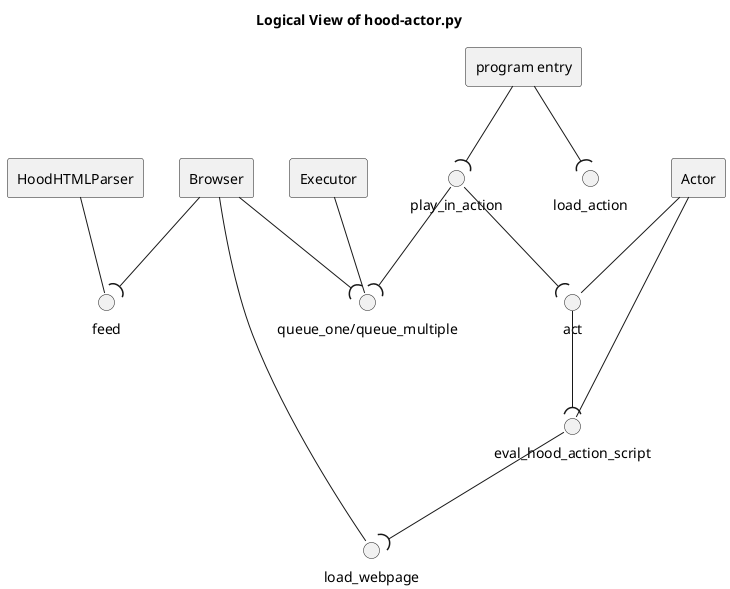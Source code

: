 @startuml

skinparam monochrome true
skinparam shadowing false
skinparam defaultFontName Arial
skinparam componentStyle rectangle

title Logical View of hood-actor.py

[HoodHTMLParser] as HoodHTMLParser
interface "feed" as HoodHTMLParser_feed
HoodHTMLParser -- HoodHTMLParser_feed
[Browser] as Browser
interface "load_webpage" as Browser_load_webpage
Browser -- Browser_load_webpage
[Executor] as Executor
interface "queue_one/queue_multiple" as Executor_queue
Executor -- Executor_queue
[Actor] as Actor
interface "act" as Actor_act
Actor -- Actor_act
interface "eval_hood_action_script" as Actor_eval_hood_action_script
Actor -- Actor_eval_hood_action_script
interface "load_action" as load_action
interface "play_in_action" as play_in_action
[program entry] as entry



entry --( load_action
entry --( play_in_action
play_in_action --( Executor_queue
play_in_action --( Actor_act
Actor_act --( Actor_eval_hood_action_script
Actor_eval_hood_action_script --( Browser_load_webpage
Browser --( Executor_queue
Browser --( HoodHTMLParser_feed


@enduml